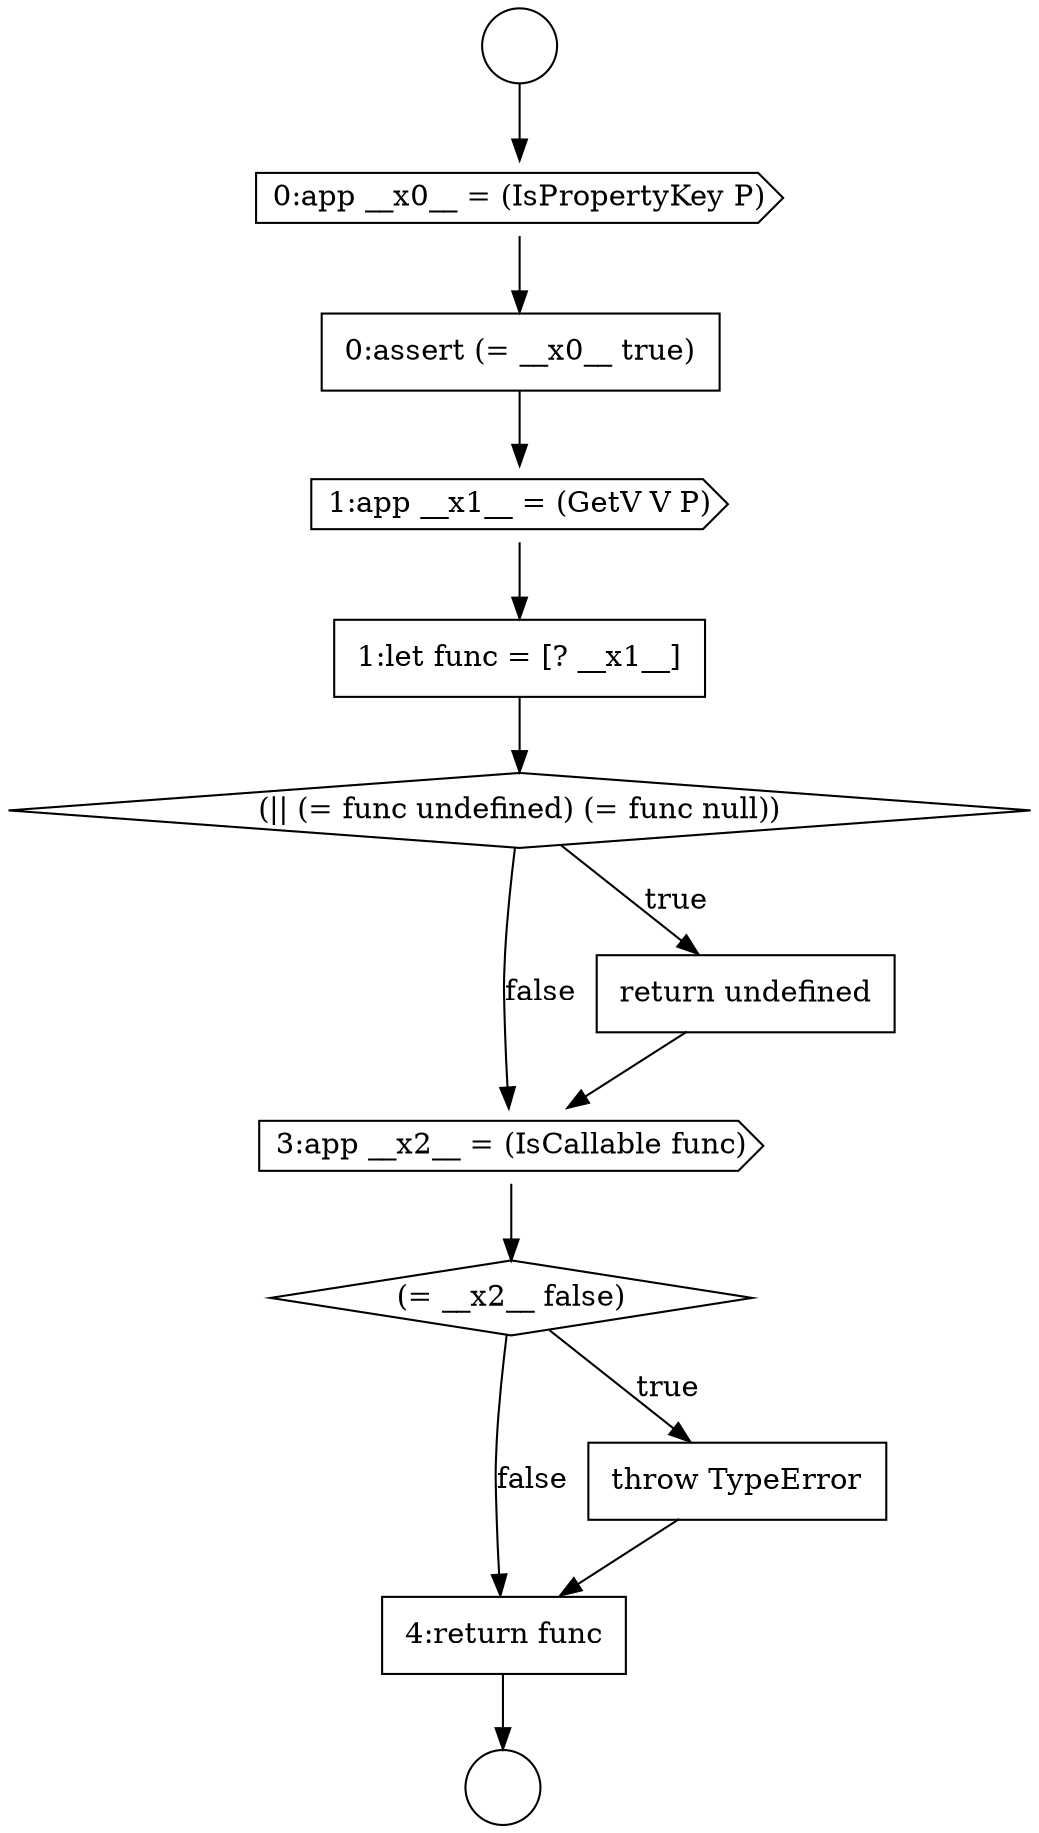 digraph {
  node1142 [shape=cds, label=<<font color="black">1:app __x1__ = (GetV V P)</font>> color="black" fillcolor="white" style=filled]
  node1147 [shape=diamond, label=<<font color="black">(= __x2__ false)</font>> color="black" fillcolor="white" style=filled]
  node1146 [shape=cds, label=<<font color="black">3:app __x2__ = (IsCallable func)</font>> color="black" fillcolor="white" style=filled]
  node1139 [shape=circle label=" " color="black" fillcolor="white" style=filled]
  node1144 [shape=diamond, label=<<font color="black">(|| (= func undefined) (= func null))</font>> color="black" fillcolor="white" style=filled]
  node1149 [shape=none, margin=0, label=<<font color="black">
    <table border="0" cellborder="1" cellspacing="0" cellpadding="10">
      <tr><td align="left">4:return func</td></tr>
    </table>
  </font>> color="black" fillcolor="white" style=filled]
  node1145 [shape=none, margin=0, label=<<font color="black">
    <table border="0" cellborder="1" cellspacing="0" cellpadding="10">
      <tr><td align="left">return undefined</td></tr>
    </table>
  </font>> color="black" fillcolor="white" style=filled]
  node1148 [shape=none, margin=0, label=<<font color="black">
    <table border="0" cellborder="1" cellspacing="0" cellpadding="10">
      <tr><td align="left">throw TypeError</td></tr>
    </table>
  </font>> color="black" fillcolor="white" style=filled]
  node1143 [shape=none, margin=0, label=<<font color="black">
    <table border="0" cellborder="1" cellspacing="0" cellpadding="10">
      <tr><td align="left">1:let func = [? __x1__]</td></tr>
    </table>
  </font>> color="black" fillcolor="white" style=filled]
  node1138 [shape=circle label=" " color="black" fillcolor="white" style=filled]
  node1141 [shape=none, margin=0, label=<<font color="black">
    <table border="0" cellborder="1" cellspacing="0" cellpadding="10">
      <tr><td align="left">0:assert (= __x0__ true)</td></tr>
    </table>
  </font>> color="black" fillcolor="white" style=filled]
  node1140 [shape=cds, label=<<font color="black">0:app __x0__ = (IsPropertyKey P)</font>> color="black" fillcolor="white" style=filled]
  node1142 -> node1143 [ color="black"]
  node1141 -> node1142 [ color="black"]
  node1143 -> node1144 [ color="black"]
  node1149 -> node1139 [ color="black"]
  node1148 -> node1149 [ color="black"]
  node1138 -> node1140 [ color="black"]
  node1147 -> node1148 [label=<<font color="black">true</font>> color="black"]
  node1147 -> node1149 [label=<<font color="black">false</font>> color="black"]
  node1146 -> node1147 [ color="black"]
  node1144 -> node1145 [label=<<font color="black">true</font>> color="black"]
  node1144 -> node1146 [label=<<font color="black">false</font>> color="black"]
  node1145 -> node1146 [ color="black"]
  node1140 -> node1141 [ color="black"]
}
